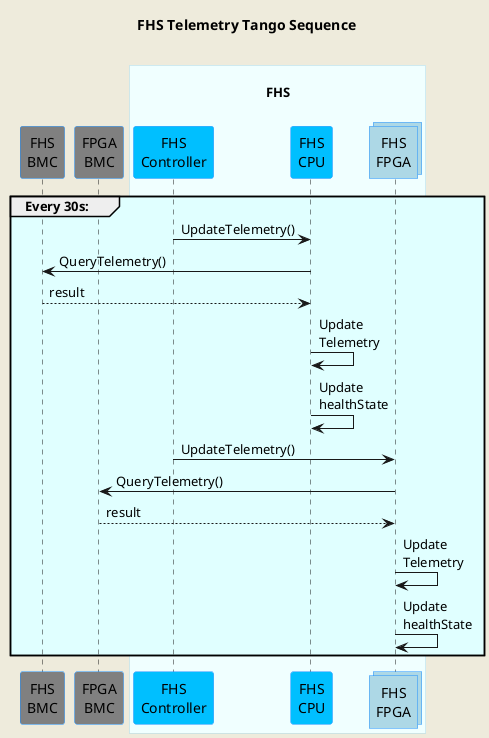 @startuml
'https://plantuml.com/sequence-diagram
skinparam backgroundColor #EEEBDC
skinparam sequence {
ParticipantBorderColor DodgerBlue
ParticipantBackgroundColor DeepSkyBlue
ActorBorderColor DarkGreen
ActorBackgroundColor Green
BoxBorderColor LightBlue
BoxBackgroundColor #F0FFFF
}
skinparam collections {
  BackGroundColor LightBlue
  BorderColor DodgerBlue
}
skinparam database {
  BackgroundColor LightGreen
  BorderColor DarkGreen
}
title FHS Telemetry Tango Sequence\n
participant "FHS\nBMC" as fhs_bmc #Grey
participant "FPGA\nBMC" as fpga_bmc #Grey
box "\nFHS\n"
  participant "FHS\nController" as fhs_safety
  participant "FHS\nCPU" as fhs_cpu
  collections "FHS\nFPGA" as fhs_fpga
end box

group #LightCyan Every 30s:
  fhs_safety    ->  fhs_cpu     : UpdateTelemetry()
  fhs_cpu       ->  fhs_bmc     : QueryTelemetry()
  fhs_bmc      -->  fhs_cpu     : result
  fhs_cpu       ->  fhs_cpu     : Update\nTelemetry
  fhs_cpu       ->  fhs_cpu     : Update\nhealthState

  fhs_safety    ->  fhs_fpga    : UpdateTelemetry()
  fhs_fpga      ->  fpga_bmc    : QueryTelemetry()
  fpga_bmc     -->  fhs_fpga    : result
  fhs_fpga      ->  fhs_fpga    : Update\nTelemetry
  fhs_fpga      ->  fhs_fpga    : Update\nhealthState
end group

@enduml